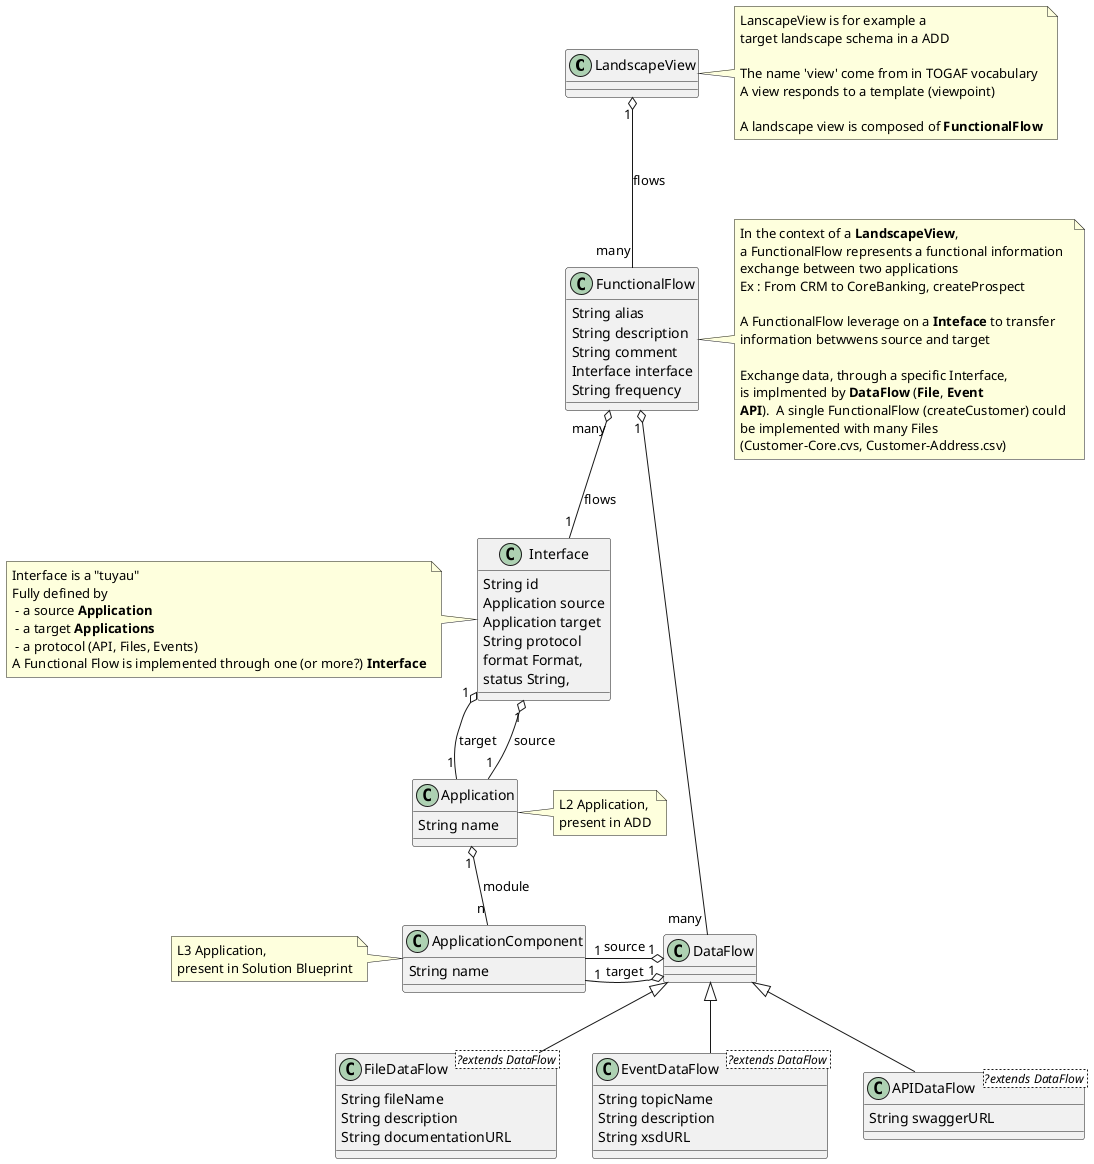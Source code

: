 @startuml
LandscapeView "1" o-down- "many" FunctionalFlow : flows
FunctionalFlow "many" o-down- "1" Interface : flows
FunctionalFlow "1" o-- "many" DataFlow



Interface "1" o-- "1" Application : source
Interface "1" o-- "1" Application : target
Application "1" o-- "n" ApplicationComponent : module
DataFlow <|-- FileDataFlow
DataFlow <|-- EventDataFlow
DataFlow <|-- APIDataFlow

DataFlow "1" o-left- "1" ApplicationComponent : source
DataFlow "1" o-left- "1" ApplicationComponent : target



Class LandscapeView {
}
note right of LandscapeView
  LanscapeView is for example a 
  target landscape schema in a ADD
  
  The name 'view' come from in TOGAF vocabulary
  A view responds to a template (viewpoint)

  A landscape view is composed of <b>FunctionalFlow</b>
end note 

Class FunctionalFlow {
    String alias
    String description
    String comment
	Interface interface
	String frequency
}
note right of FunctionalFlow
  In the context of a <b>LandscapeView</b>,
  a FunctionalFlow represents a functional information 
  exchange between two applications
  Ex : From CRM to CoreBanking, createProspect 
  
  A FunctionalFlow leverage on a <b>Inteface</b> to transfer
  information betwwens source and target

  Exchange data, through a specific Interface, 
  is implmented by <b>DataFlow</b> (<b>File</b>, <b>Event</b>
  <b>API</b>).  A single FunctionalFlow (createCustomer) could 
  be implemented with many Files 
  (Customer-Core.cvs, Customer-Address.csv)
end note 

Class Interface {
    String id
    Application source
    Application target
	String protocol
    format Format,
    status String,
}
note left of Interface
   Interface is a "tuyau"
   Fully defined by 
    - a source <b>Application</b>
    - a target <b>Applications</b>
    - a protocol (API, Files, Events)
   A Functional Flow is implemented through one (or more?) <b>Interface</b>
end note


Class Application {
String name
}
note right of Application
   L2 Application, 
   present in ADD
end note

Class ApplicationComponent {
String name
}
note left of ApplicationComponent
   L3 Application, 
   present in Solution Blueprint
end note


Class DataFlow {
}

Class FileDataFlow <?extends DataFlow > {
   String fileName
   String description
   String documentationURL
}

Class EventDataFlow <?extends DataFlow > {
   String topicName
   String description
   String xsdURL
}

Class APIDataFlow <?extends DataFlow > {
   String swaggerURL
}

@enduml